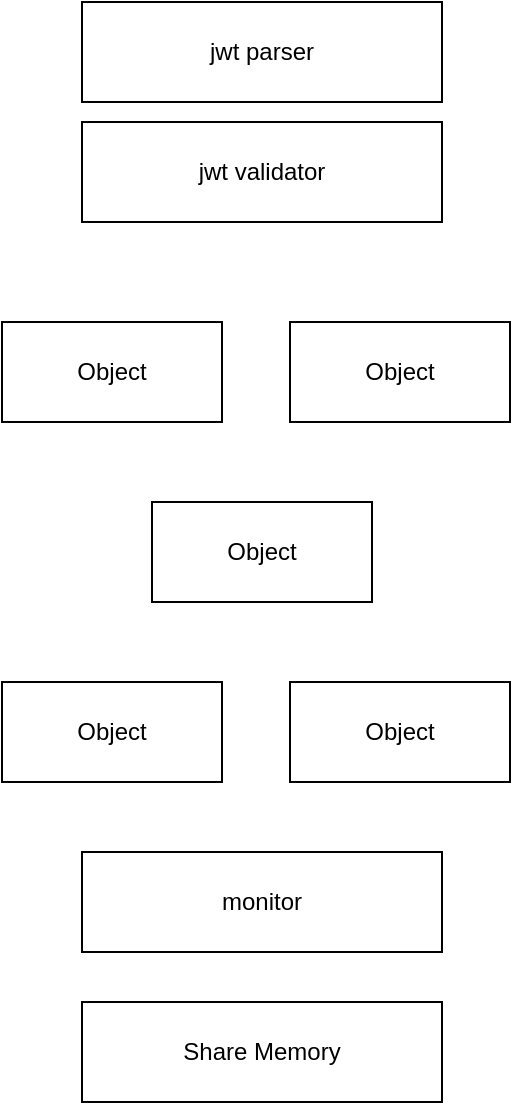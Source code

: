 <mxfile version="21.6.8" type="github">
  <diagram name="第 1 页" id="I2XFA1oWSrMoanQ1U5YX">
    <mxGraphModel dx="954" dy="501" grid="1" gridSize="10" guides="1" tooltips="1" connect="1" arrows="1" fold="1" page="1" pageScale="1" pageWidth="827" pageHeight="1169" math="0" shadow="0">
      <root>
        <mxCell id="0" />
        <mxCell id="1" parent="0" />
        <mxCell id="pNgz6F5PM2ELaMQ6vMBq-2" value="jwt&amp;nbsp;validator" style="html=1;whiteSpace=wrap;" vertex="1" parent="1">
          <mxGeometry x="200" y="170" width="180" height="50" as="geometry" />
        </mxCell>
        <mxCell id="pNgz6F5PM2ELaMQ6vMBq-3" value="jwt&amp;nbsp;parser" style="html=1;whiteSpace=wrap;" vertex="1" parent="1">
          <mxGeometry x="200" y="110" width="180" height="50" as="geometry" />
        </mxCell>
        <mxCell id="pNgz6F5PM2ELaMQ6vMBq-4" value="Object" style="html=1;whiteSpace=wrap;" vertex="1" parent="1">
          <mxGeometry x="160" y="270" width="110" height="50" as="geometry" />
        </mxCell>
        <mxCell id="pNgz6F5PM2ELaMQ6vMBq-5" value="Object" style="html=1;whiteSpace=wrap;" vertex="1" parent="1">
          <mxGeometry x="304" y="270" width="110" height="50" as="geometry" />
        </mxCell>
        <mxCell id="pNgz6F5PM2ELaMQ6vMBq-6" value="Object" style="html=1;whiteSpace=wrap;" vertex="1" parent="1">
          <mxGeometry x="235" y="360" width="110" height="50" as="geometry" />
        </mxCell>
        <mxCell id="pNgz6F5PM2ELaMQ6vMBq-7" value="Object" style="html=1;whiteSpace=wrap;" vertex="1" parent="1">
          <mxGeometry x="160" y="450" width="110" height="50" as="geometry" />
        </mxCell>
        <mxCell id="pNgz6F5PM2ELaMQ6vMBq-8" value="Object" style="html=1;whiteSpace=wrap;" vertex="1" parent="1">
          <mxGeometry x="304" y="450" width="110" height="50" as="geometry" />
        </mxCell>
        <mxCell id="pNgz6F5PM2ELaMQ6vMBq-9" value="monitor" style="html=1;whiteSpace=wrap;" vertex="1" parent="1">
          <mxGeometry x="200" y="535" width="180" height="50" as="geometry" />
        </mxCell>
        <mxCell id="pNgz6F5PM2ELaMQ6vMBq-10" value="Share Memory" style="html=1;whiteSpace=wrap;" vertex="1" parent="1">
          <mxGeometry x="200" y="610" width="180" height="50" as="geometry" />
        </mxCell>
      </root>
    </mxGraphModel>
  </diagram>
</mxfile>
